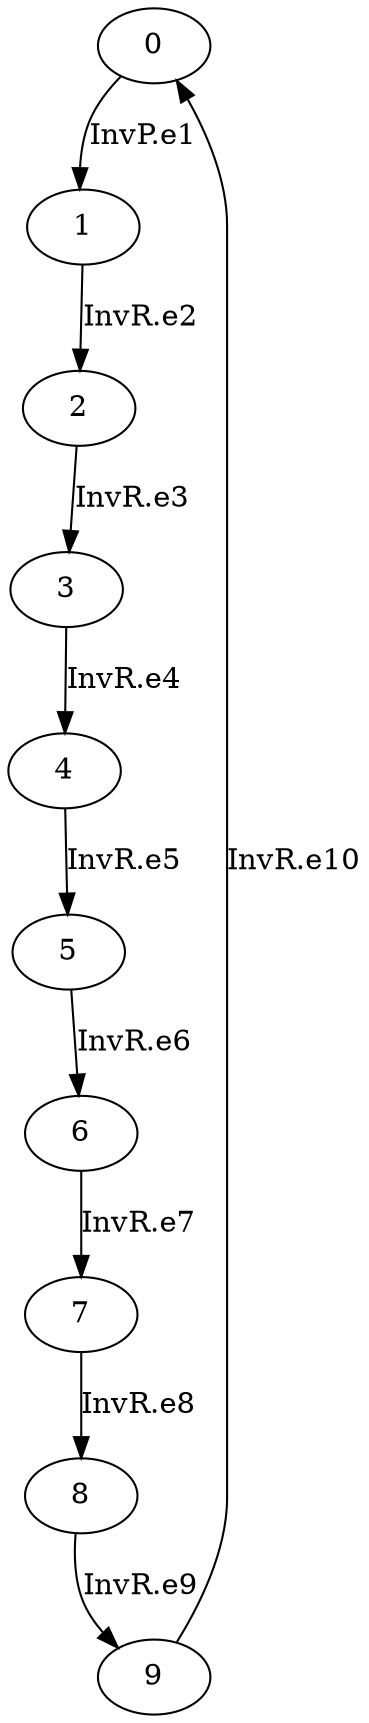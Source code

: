 digraph G {
  0 -> 1 [ label="InvP.e1" ];
  1 -> 2 [ label="InvR.e2" ];
  2 -> 3 [ label="InvR.e3" ];
  3 -> 4 [ label="InvR.e4" ];
  4 -> 5 [ label="InvR.e5" ];
  5 -> 6 [ label="InvR.e6" ];
  6 -> 7 [ label="InvR.e7" ];
  7 -> 8 [ label="InvR.e8" ];
  8 -> 9 [ label="InvR.e9" ];
  9 -> 0 [ label="InvR.e10" ];
}
